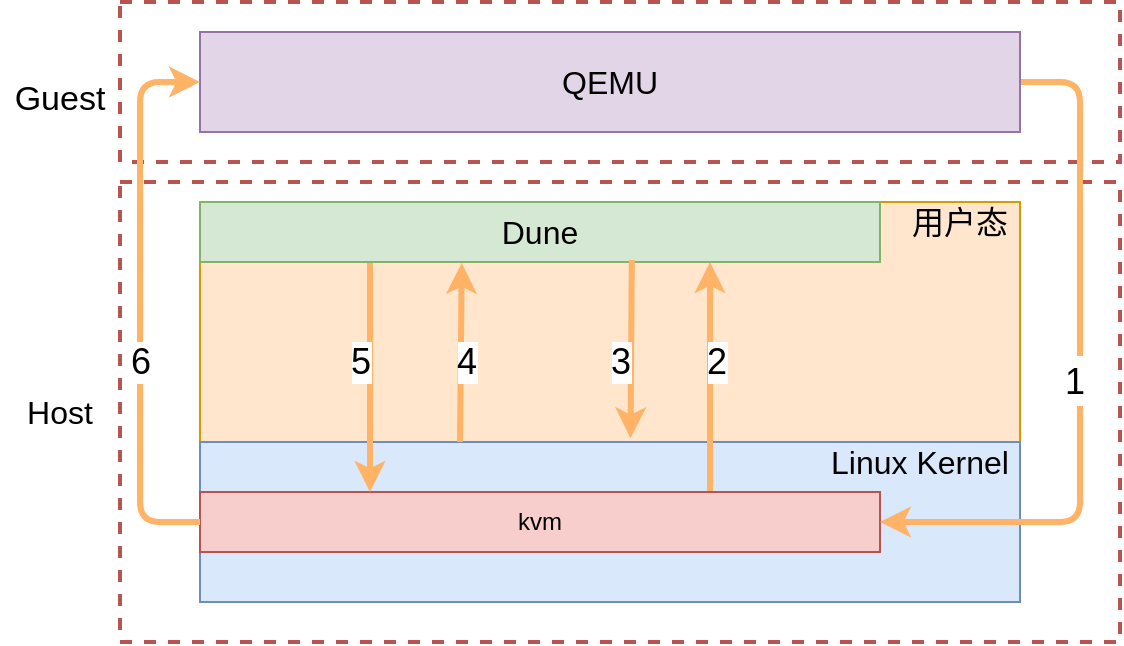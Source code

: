 <mxfile version="17.4.2" type="device"><diagram id="zxSq2EWwN1quWPOyaoxj" name="第 1 页"><mxGraphModel dx="1102" dy="1025" grid="1" gridSize="10" guides="1" tooltips="1" connect="1" arrows="1" fold="1" page="1" pageScale="1" pageWidth="1169" pageHeight="827" math="0" shadow="0"><root><mxCell id="0"/><mxCell id="1" parent="0"/><mxCell id="GRC_bUCmMRrK6K6EZCiP-6" value="" style="rounded=0;whiteSpace=wrap;html=1;dashed=1;strokeWidth=2;strokeColor=#B85450;" parent="1" vertex="1"><mxGeometry x="310" y="280" width="500" height="80" as="geometry"/></mxCell><mxCell id="GRC_bUCmMRrK6K6EZCiP-11" value="" style="rounded=0;whiteSpace=wrap;html=1;dashed=1;strokeWidth=2;strokeColor=#B85450;" parent="1" vertex="1"><mxGeometry x="310" y="370" width="500" height="230" as="geometry"/></mxCell><mxCell id="oxe7ezT7Sh_2adBxSTlb-15" value="" style="rounded=0;whiteSpace=wrap;html=1;fontSize=26;strokeWidth=1;fillColor=#ffe6cc;strokeColor=#d79b00;shadow=0;sketch=0;" parent="1" vertex="1"><mxGeometry x="350" y="380" width="410" height="120" as="geometry"/></mxCell><mxCell id="oxe7ezT7Sh_2adBxSTlb-1" value="" style="rounded=0;whiteSpace=wrap;html=1;fillColor=#dae8fc;strokeColor=#6c8ebf;shadow=0;sketch=0;" parent="1" vertex="1"><mxGeometry x="350" y="500" width="410" height="80" as="geometry"/></mxCell><mxCell id="rrbKf0wdVyz8QydG5lxc-34" style="edgeStyle=orthogonalEdgeStyle;rounded=1;orthogonalLoop=1;jettySize=auto;html=1;exitX=0.75;exitY=0;exitDx=0;exitDy=0;entryX=0.75;entryY=1;entryDx=0;entryDy=0;fontSize=22;strokeWidth=3;strokeColor=#FFB366;fillColor=#f0a30a;" parent="1" source="oxe7ezT7Sh_2adBxSTlb-2" target="oxe7ezT7Sh_2adBxSTlb-3" edge="1"><mxGeometry relative="1" as="geometry"/></mxCell><mxCell id="rrbKf0wdVyz8QydG5lxc-36" value="2" style="edgeLabel;html=1;align=center;verticalAlign=middle;resizable=0;points=[];fontSize=18;" parent="rrbKf0wdVyz8QydG5lxc-34" vertex="1" connectable="0"><mxGeometry x="-0.35" y="-3" relative="1" as="geometry"><mxPoint y="-28" as="offset"/></mxGeometry></mxCell><mxCell id="oxe7ezT7Sh_2adBxSTlb-2" value="kvm" style="rounded=0;whiteSpace=wrap;html=1;fillColor=#f8cecc;strokeColor=#b85450;shadow=0;sketch=0;" parent="1" vertex="1"><mxGeometry x="350" y="525" width="340" height="30" as="geometry"/></mxCell><mxCell id="rrbKf0wdVyz8QydG5lxc-33" style="edgeStyle=orthogonalEdgeStyle;rounded=1;orthogonalLoop=1;jettySize=auto;html=1;exitX=0.25;exitY=1;exitDx=0;exitDy=0;entryX=0.25;entryY=0;entryDx=0;entryDy=0;fontSize=22;strokeWidth=3;strokeColor=#FFB366;fillColor=#f0a30a;" parent="1" source="oxe7ezT7Sh_2adBxSTlb-3" target="oxe7ezT7Sh_2adBxSTlb-2" edge="1"><mxGeometry relative="1" as="geometry"/></mxCell><mxCell id="rrbKf0wdVyz8QydG5lxc-40" value="5" style="edgeLabel;html=1;align=center;verticalAlign=middle;resizable=0;points=[];fontSize=18;" parent="rrbKf0wdVyz8QydG5lxc-33" vertex="1" connectable="0"><mxGeometry x="0.192" y="1" relative="1" as="geometry"><mxPoint x="-6" y="-19" as="offset"/></mxGeometry></mxCell><mxCell id="oxe7ezT7Sh_2adBxSTlb-3" value="Dune" style="rounded=0;whiteSpace=wrap;html=1;fillColor=#d5e8d4;strokeColor=#82b366;shadow=0;sketch=0;fontSize=16;" parent="1" vertex="1"><mxGeometry x="350" y="380" width="340" height="30" as="geometry"/></mxCell><mxCell id="rrbKf0wdVyz8QydG5lxc-2" value="Linux Kernel" style="text;html=1;strokeColor=none;fillColor=none;align=center;verticalAlign=middle;whiteSpace=wrap;rounded=0;shadow=0;sketch=0;fontSize=16;" parent="1" vertex="1"><mxGeometry x="660" y="500" width="100" height="20" as="geometry"/></mxCell><mxCell id="rrbKf0wdVyz8QydG5lxc-3" value="用户态" style="text;html=1;strokeColor=none;fillColor=none;align=center;verticalAlign=middle;whiteSpace=wrap;rounded=0;shadow=0;sketch=0;fontSize=16;" parent="1" vertex="1"><mxGeometry x="700" y="380" width="60" height="20" as="geometry"/></mxCell><mxCell id="rrbKf0wdVyz8QydG5lxc-7" style="edgeStyle=orthogonalEdgeStyle;rounded=1;orthogonalLoop=1;jettySize=auto;html=1;exitX=1;exitY=0.5;exitDx=0;exitDy=0;strokeWidth=3;fillColor=#f0a30a;strokeColor=#FFB366;fontSize=22;" parent="1" source="rrbKf0wdVyz8QydG5lxc-4" target="oxe7ezT7Sh_2adBxSTlb-2" edge="1"><mxGeometry relative="1" as="geometry"><mxPoint x="680" y="510" as="targetPoint"/><Array as="points"><mxPoint x="790" y="320"/><mxPoint x="790" y="540"/></Array></mxGeometry></mxCell><mxCell id="rrbKf0wdVyz8QydG5lxc-16" value="&lt;font style=&quot;font-size: 18px&quot;&gt;1&lt;/font&gt;" style="edgeLabel;html=1;align=center;verticalAlign=middle;resizable=0;points=[];fontSize=20;labelBackgroundColor=#FFFFFF;" parent="rrbKf0wdVyz8QydG5lxc-7" vertex="1" connectable="0"><mxGeometry x="0.185" y="-3" relative="1" as="geometry"><mxPoint y="-29" as="offset"/></mxGeometry></mxCell><mxCell id="rrbKf0wdVyz8QydG5lxc-4" value="QEMU" style="rounded=0;whiteSpace=wrap;html=1;fillColor=#e1d5e7;strokeColor=#9673a6;shadow=0;sketch=0;fontSize=16;" parent="1" vertex="1"><mxGeometry x="350" y="295" width="410" height="50" as="geometry"/></mxCell><mxCell id="rrbKf0wdVyz8QydG5lxc-13" value="" style="endArrow=classic;html=1;rounded=1;strokeWidth=3;exitX=0.635;exitY=0.967;exitDx=0;exitDy=0;exitPerimeter=0;fontSize=15;strokeColor=#FFB366;entryX=0.525;entryY=-0.023;entryDx=0;entryDy=0;entryPerimeter=0;" parent="1" source="oxe7ezT7Sh_2adBxSTlb-3" target="oxe7ezT7Sh_2adBxSTlb-1" edge="1"><mxGeometry width="50" height="50" relative="1" as="geometry"><mxPoint x="740" y="370" as="sourcePoint"/><mxPoint x="566" y="460" as="targetPoint"/></mxGeometry></mxCell><mxCell id="rrbKf0wdVyz8QydG5lxc-38" value="3" style="edgeLabel;html=1;align=center;verticalAlign=middle;resizable=0;points=[];fontSize=18;" parent="rrbKf0wdVyz8QydG5lxc-13" vertex="1" connectable="0"><mxGeometry x="-0.372" y="4" relative="1" as="geometry"><mxPoint x="-10" y="23" as="offset"/></mxGeometry></mxCell><mxCell id="rrbKf0wdVyz8QydG5lxc-14" value="" style="endArrow=classic;html=1;rounded=1;strokeWidth=3;fontSize=15;strokeColor=#FFB366;exitX=0.317;exitY=0;exitDx=0;exitDy=0;exitPerimeter=0;entryX=0.385;entryY=1.016;entryDx=0;entryDy=0;entryPerimeter=0;" parent="1" source="oxe7ezT7Sh_2adBxSTlb-1" target="oxe7ezT7Sh_2adBxSTlb-3" edge="1"><mxGeometry width="50" height="50" relative="1" as="geometry"><mxPoint x="476" y="470" as="sourcePoint"/><mxPoint x="480" y="420" as="targetPoint"/><Array as="points"/></mxGeometry></mxCell><mxCell id="rrbKf0wdVyz8QydG5lxc-39" value="4" style="edgeLabel;html=1;align=center;verticalAlign=middle;resizable=0;points=[];fontSize=18;" parent="rrbKf0wdVyz8QydG5lxc-14" vertex="1" connectable="0"><mxGeometry x="0.3" y="-2" relative="1" as="geometry"><mxPoint y="18" as="offset"/></mxGeometry></mxCell><mxCell id="rrbKf0wdVyz8QydG5lxc-27" value="" style="endArrow=classic;html=1;rounded=1;strokeWidth=3;exitX=0;exitY=0.5;exitDx=0;exitDy=0;fontSize=15;strokeColor=#FFB366;edgeStyle=orthogonalEdgeStyle;entryX=0;entryY=0.5;entryDx=0;entryDy=0;" parent="1" source="oxe7ezT7Sh_2adBxSTlb-2" target="rrbKf0wdVyz8QydG5lxc-4" edge="1"><mxGeometry width="50" height="50" relative="1" as="geometry"><mxPoint x="360" y="530" as="sourcePoint"/><mxPoint x="485" y="350" as="targetPoint"/><Array as="points"><mxPoint x="320" y="540"/><mxPoint x="320" y="320"/></Array></mxGeometry></mxCell><mxCell id="GRC_bUCmMRrK6K6EZCiP-14" value="6" style="edgeLabel;html=1;align=center;verticalAlign=middle;resizable=0;points=[];fontSize=18;" parent="rrbKf0wdVyz8QydG5lxc-27" vertex="1" connectable="0"><mxGeometry x="-0.411" y="-3" relative="1" as="geometry"><mxPoint x="-3" y="-28" as="offset"/></mxGeometry></mxCell><mxCell id="GRC_bUCmMRrK6K6EZCiP-10" value="Guest" style="text;html=1;strokeColor=none;fillColor=none;align=center;verticalAlign=middle;whiteSpace=wrap;rounded=0;dashed=1;fontStyle=0;fontSize=17;" parent="1" vertex="1"><mxGeometry x="250" y="312.5" width="60" height="32.5" as="geometry"/></mxCell><mxCell id="GRC_bUCmMRrK6K6EZCiP-16" value="Host" style="text;html=1;strokeColor=none;fillColor=none;align=center;verticalAlign=middle;whiteSpace=wrap;rounded=0;dashed=1;fontStyle=0;fontSize=16;" parent="1" vertex="1"><mxGeometry x="250" y="468.75" width="60" height="32.5" as="geometry"/></mxCell></root></mxGraphModel></diagram></mxfile>